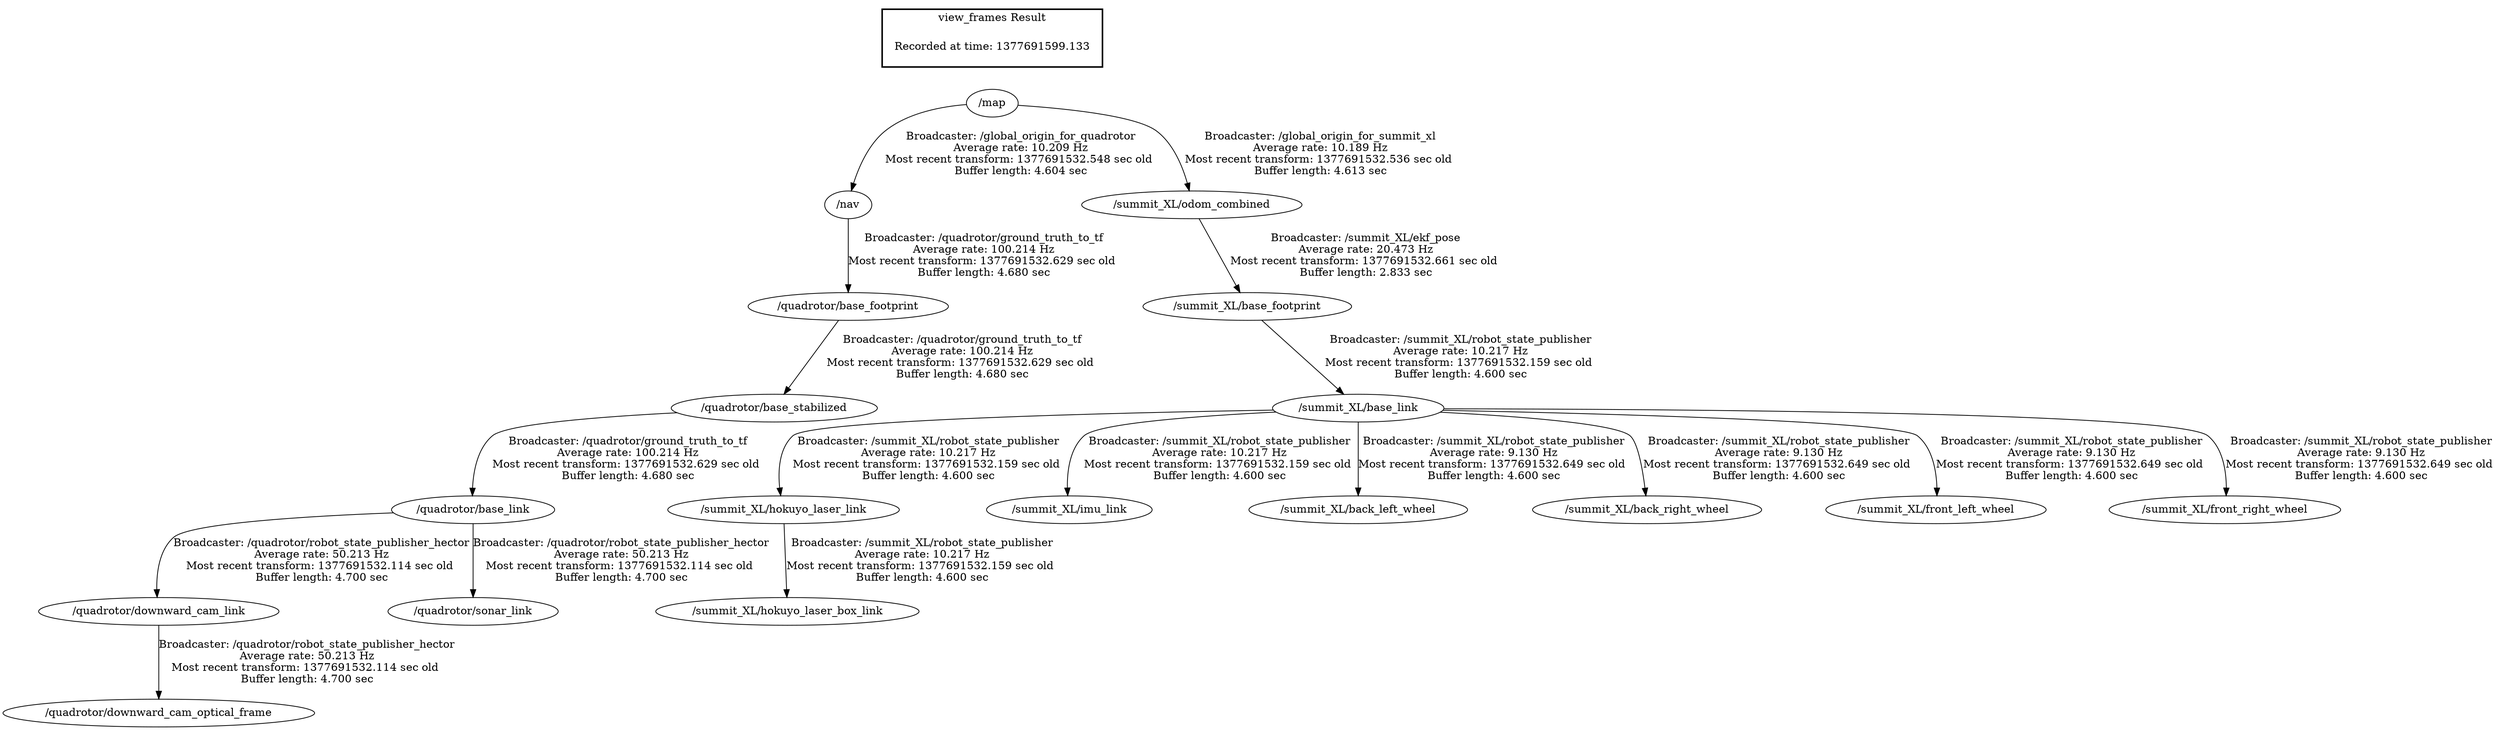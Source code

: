 digraph G {
"/quadrotor/base_link" -> "/quadrotor/downward_cam_link"[label="Broadcaster: /quadrotor/robot_state_publisher_hector\nAverage rate: 50.213 Hz\nMost recent transform: 1377691532.114 sec old \nBuffer length: 4.700 sec\n"];
"/quadrotor/base_stabilized" -> "/quadrotor/base_link"[label="Broadcaster: /quadrotor/ground_truth_to_tf\nAverage rate: 100.214 Hz\nMost recent transform: 1377691532.629 sec old \nBuffer length: 4.680 sec\n"];
"/quadrotor/downward_cam_link" -> "/quadrotor/downward_cam_optical_frame"[label="Broadcaster: /quadrotor/robot_state_publisher_hector\nAverage rate: 50.213 Hz\nMost recent transform: 1377691532.114 sec old \nBuffer length: 4.700 sec\n"];
"/quadrotor/base_link" -> "/quadrotor/sonar_link"[label="Broadcaster: /quadrotor/robot_state_publisher_hector\nAverage rate: 50.213 Hz\nMost recent transform: 1377691532.114 sec old \nBuffer length: 4.700 sec\n"];
"/nav" -> "/quadrotor/base_footprint"[label="Broadcaster: /quadrotor/ground_truth_to_tf\nAverage rate: 100.214 Hz\nMost recent transform: 1377691532.629 sec old \nBuffer length: 4.680 sec\n"];
"/map" -> "/nav"[label="Broadcaster: /global_origin_for_quadrotor\nAverage rate: 10.209 Hz\nMost recent transform: 1377691532.548 sec old \nBuffer length: 4.604 sec\n"];
"/quadrotor/base_footprint" -> "/quadrotor/base_stabilized"[label="Broadcaster: /quadrotor/ground_truth_to_tf\nAverage rate: 100.214 Hz\nMost recent transform: 1377691532.629 sec old \nBuffer length: 4.680 sec\n"];
"/summit_XL/base_footprint" -> "/summit_XL/base_link"[label="Broadcaster: /summit_XL/robot_state_publisher\nAverage rate: 10.217 Hz\nMost recent transform: 1377691532.159 sec old \nBuffer length: 4.600 sec\n"];
"/summit_XL/odom_combined" -> "/summit_XL/base_footprint"[label="Broadcaster: /summit_XL/ekf_pose\nAverage rate: 20.473 Hz\nMost recent transform: 1377691532.661 sec old \nBuffer length: 2.833 sec\n"];
"/summit_XL/hokuyo_laser_link" -> "/summit_XL/hokuyo_laser_box_link"[label="Broadcaster: /summit_XL/robot_state_publisher\nAverage rate: 10.217 Hz\nMost recent transform: 1377691532.159 sec old \nBuffer length: 4.600 sec\n"];
"/summit_XL/base_link" -> "/summit_XL/hokuyo_laser_link"[label="Broadcaster: /summit_XL/robot_state_publisher\nAverage rate: 10.217 Hz\nMost recent transform: 1377691532.159 sec old \nBuffer length: 4.600 sec\n"];
"/summit_XL/base_link" -> "/summit_XL/imu_link"[label="Broadcaster: /summit_XL/robot_state_publisher\nAverage rate: 10.217 Hz\nMost recent transform: 1377691532.159 sec old \nBuffer length: 4.600 sec\n"];
"/map" -> "/summit_XL/odom_combined"[label="Broadcaster: /global_origin_for_summit_xl\nAverage rate: 10.189 Hz\nMost recent transform: 1377691532.536 sec old \nBuffer length: 4.613 sec\n"];
"/summit_XL/base_link" -> "/summit_XL/back_left_wheel"[label="Broadcaster: /summit_XL/robot_state_publisher\nAverage rate: 9.130 Hz\nMost recent transform: 1377691532.649 sec old \nBuffer length: 4.600 sec\n"];
"/summit_XL/base_link" -> "/summit_XL/back_right_wheel"[label="Broadcaster: /summit_XL/robot_state_publisher\nAverage rate: 9.130 Hz\nMost recent transform: 1377691532.649 sec old \nBuffer length: 4.600 sec\n"];
"/summit_XL/base_link" -> "/summit_XL/front_left_wheel"[label="Broadcaster: /summit_XL/robot_state_publisher\nAverage rate: 9.130 Hz\nMost recent transform: 1377691532.649 sec old \nBuffer length: 4.600 sec\n"];
"/summit_XL/base_link" -> "/summit_XL/front_right_wheel"[label="Broadcaster: /summit_XL/robot_state_publisher\nAverage rate: 9.130 Hz\nMost recent transform: 1377691532.649 sec old \nBuffer length: 4.600 sec\n"];
edge [style=invis];
 subgraph cluster_legend { style=bold; color=black; label ="view_frames Result";
"Recorded at time: 1377691599.133"[ shape=plaintext ] ;
 }->"/map";
}